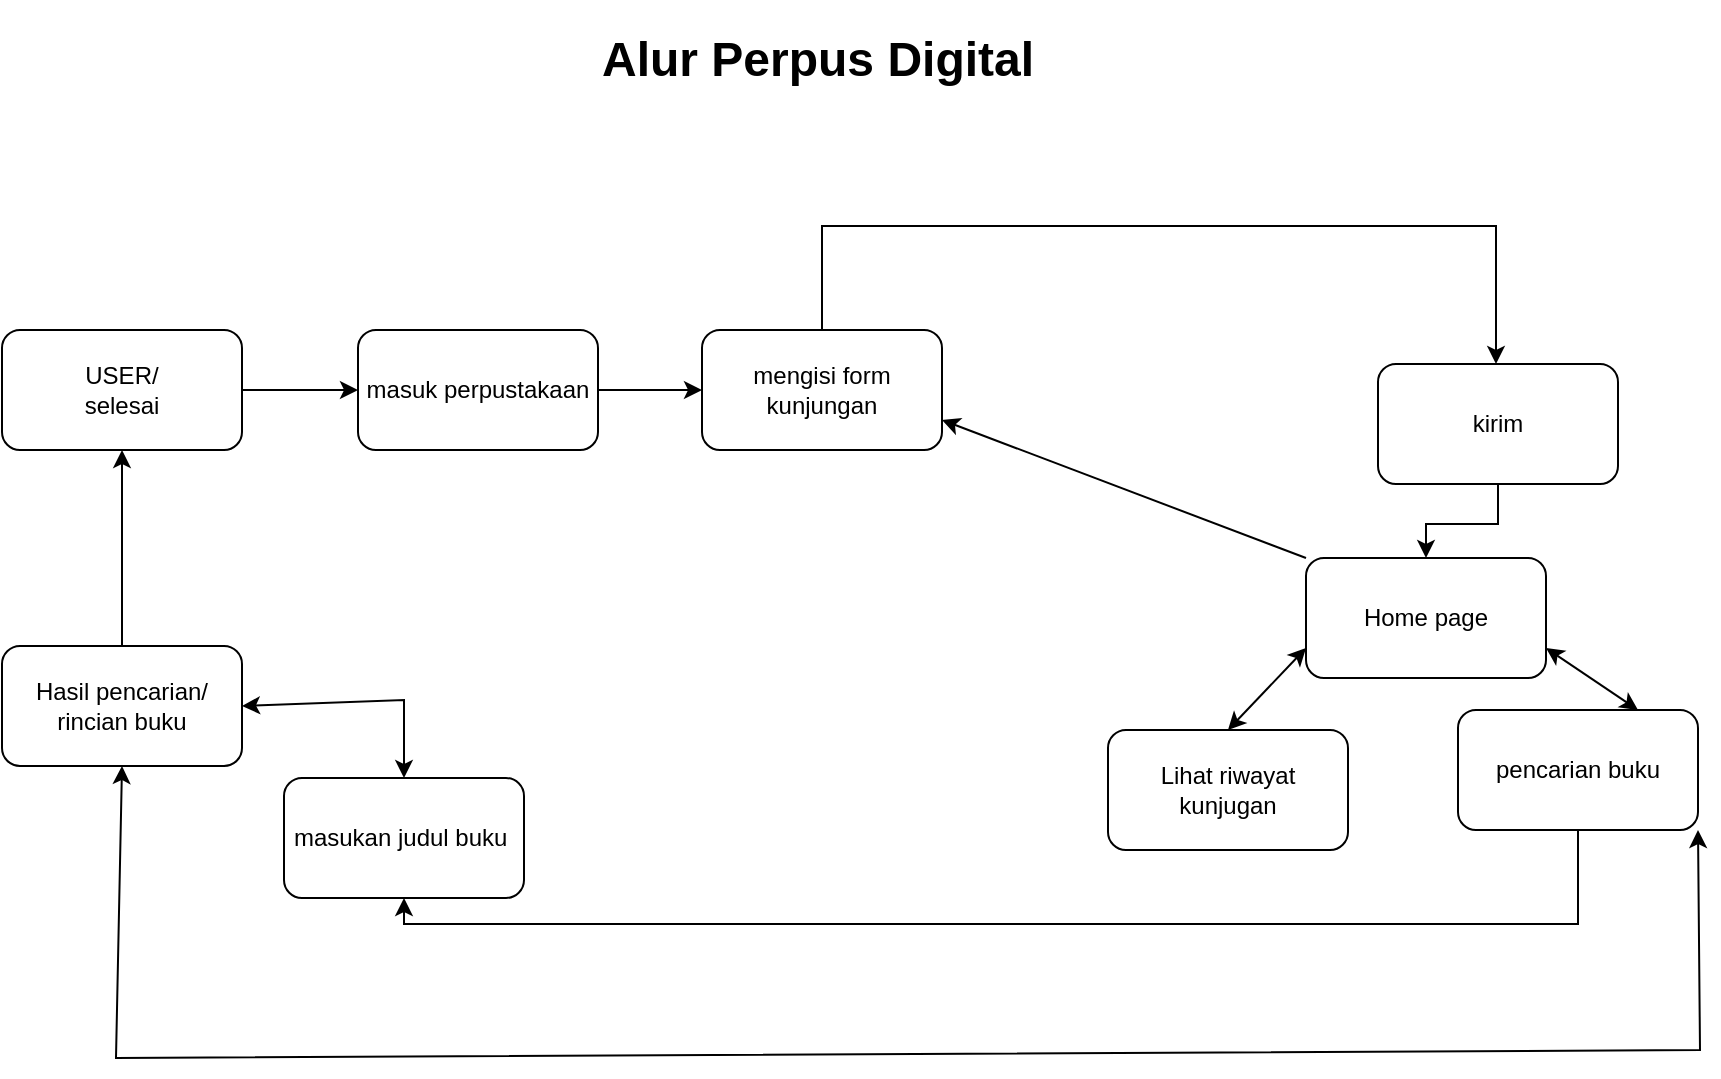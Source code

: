 <mxfile version="23.0.1" type="github">
  <diagram name="Page-1" id="OGGaIlv-KNZGb28KVy43">
    <mxGraphModel dx="1044" dy="566" grid="0" gridSize="10" guides="1" tooltips="1" connect="1" arrows="1" fold="1" page="1" pageScale="1" pageWidth="1000" pageHeight="700" math="0" shadow="0">
      <root>
        <mxCell id="0" />
        <mxCell id="1" parent="0" />
        <mxCell id="1gppi2BBTngN58t2nk6n-1" value="USER/&lt;br&gt;selesai" style="rounded=1;whiteSpace=wrap;html=1;" parent="1" vertex="1">
          <mxGeometry x="90" y="176" width="120" height="60" as="geometry" />
        </mxCell>
        <mxCell id="1gppi2BBTngN58t2nk6n-2" value="masuk perpustakaan" style="rounded=1;whiteSpace=wrap;html=1;" parent="1" vertex="1">
          <mxGeometry x="268" y="176" width="120" height="60" as="geometry" />
        </mxCell>
        <mxCell id="1gppi2BBTngN58t2nk6n-27" value="" style="edgeStyle=orthogonalEdgeStyle;rounded=0;orthogonalLoop=1;jettySize=auto;html=1;" parent="1" source="1gppi2BBTngN58t2nk6n-3" target="1gppi2BBTngN58t2nk6n-26" edge="1">
          <mxGeometry relative="1" as="geometry">
            <Array as="points">
              <mxPoint x="500" y="124" />
              <mxPoint x="837" y="124" />
            </Array>
          </mxGeometry>
        </mxCell>
        <mxCell id="1gppi2BBTngN58t2nk6n-3" value="mengisi form kunjungan" style="rounded=1;whiteSpace=wrap;html=1;" parent="1" vertex="1">
          <mxGeometry x="440" y="176" width="120" height="60" as="geometry" />
        </mxCell>
        <mxCell id="1gppi2BBTngN58t2nk6n-4" value="Lihat riwayat kunjugan" style="rounded=1;whiteSpace=wrap;html=1;" parent="1" vertex="1">
          <mxGeometry x="643" y="376" width="120" height="60" as="geometry" />
        </mxCell>
        <mxCell id="1gppi2BBTngN58t2nk6n-38" value="" style="edgeStyle=orthogonalEdgeStyle;rounded=0;orthogonalLoop=1;jettySize=auto;html=1;" parent="1" source="1gppi2BBTngN58t2nk6n-5" target="1gppi2BBTngN58t2nk6n-37" edge="1">
          <mxGeometry relative="1" as="geometry">
            <Array as="points">
              <mxPoint x="878" y="473" />
              <mxPoint x="291" y="473" />
            </Array>
          </mxGeometry>
        </mxCell>
        <mxCell id="1gppi2BBTngN58t2nk6n-5" value="pencarian buku" style="rounded=1;whiteSpace=wrap;html=1;" parent="1" vertex="1">
          <mxGeometry x="818" y="366" width="120" height="60" as="geometry" />
        </mxCell>
        <mxCell id="1gppi2BBTngN58t2nk6n-16" value="" style="endArrow=classic;html=1;rounded=0;exitX=1;exitY=0.5;exitDx=0;exitDy=0;entryX=0;entryY=0.5;entryDx=0;entryDy=0;" parent="1" source="1gppi2BBTngN58t2nk6n-1" target="1gppi2BBTngN58t2nk6n-2" edge="1">
          <mxGeometry width="50" height="50" relative="1" as="geometry">
            <mxPoint x="510" y="220" as="sourcePoint" />
            <mxPoint x="560" y="170" as="targetPoint" />
          </mxGeometry>
        </mxCell>
        <mxCell id="1gppi2BBTngN58t2nk6n-17" value="" style="endArrow=classic;html=1;rounded=0;exitX=1;exitY=0.5;exitDx=0;exitDy=0;entryX=0;entryY=0.5;entryDx=0;entryDy=0;" parent="1" source="1gppi2BBTngN58t2nk6n-2" target="1gppi2BBTngN58t2nk6n-3" edge="1">
          <mxGeometry width="50" height="50" relative="1" as="geometry">
            <mxPoint x="510" y="220" as="sourcePoint" />
            <mxPoint x="560" y="170" as="targetPoint" />
          </mxGeometry>
        </mxCell>
        <mxCell id="5GtvdN909kj8j0ktF5aP-4" value="" style="edgeStyle=orthogonalEdgeStyle;rounded=0;orthogonalLoop=1;jettySize=auto;html=1;" edge="1" parent="1" source="1gppi2BBTngN58t2nk6n-26" target="5GtvdN909kj8j0ktF5aP-3">
          <mxGeometry relative="1" as="geometry" />
        </mxCell>
        <mxCell id="1gppi2BBTngN58t2nk6n-26" value="kirim" style="whiteSpace=wrap;html=1;rounded=1;" parent="1" vertex="1">
          <mxGeometry x="778" y="193" width="120" height="60" as="geometry" />
        </mxCell>
        <mxCell id="1gppi2BBTngN58t2nk6n-37" value="masukan judul buku&amp;nbsp;" style="rounded=1;whiteSpace=wrap;html=1;" parent="1" vertex="1">
          <mxGeometry x="231" y="400" width="120" height="60" as="geometry" />
        </mxCell>
        <mxCell id="1gppi2BBTngN58t2nk6n-39" value="Hasil pencarian/&lt;br&gt;rincian buku" style="rounded=1;whiteSpace=wrap;html=1;" parent="1" vertex="1">
          <mxGeometry x="90" y="334" width="120" height="60" as="geometry" />
        </mxCell>
        <mxCell id="1gppi2BBTngN58t2nk6n-45" value="" style="endArrow=classic;startArrow=classic;html=1;rounded=0;exitX=0.5;exitY=1;exitDx=0;exitDy=0;entryX=1;entryY=1;entryDx=0;entryDy=0;" parent="1" source="1gppi2BBTngN58t2nk6n-39" target="1gppi2BBTngN58t2nk6n-5" edge="1">
          <mxGeometry width="50" height="50" relative="1" as="geometry">
            <mxPoint x="400" y="170" as="sourcePoint" />
            <mxPoint x="485" y="360" as="targetPoint" />
            <Array as="points">
              <mxPoint x="147" y="540" />
              <mxPoint x="939" y="536" />
            </Array>
          </mxGeometry>
        </mxCell>
        <mxCell id="1gppi2BBTngN58t2nk6n-46" value="" style="endArrow=classic;html=1;rounded=0;entryX=0.5;entryY=1;entryDx=0;entryDy=0;exitX=0.5;exitY=0;exitDx=0;exitDy=0;" parent="1" source="1gppi2BBTngN58t2nk6n-39" target="1gppi2BBTngN58t2nk6n-1" edge="1">
          <mxGeometry width="50" height="50" relative="1" as="geometry">
            <mxPoint x="153" y="253" as="sourcePoint" />
            <mxPoint x="150.96" y="170.0" as="targetPoint" />
          </mxGeometry>
        </mxCell>
        <mxCell id="1gppi2BBTngN58t2nk6n-47" value="&lt;h1&gt;Alur Perpus Digital&lt;/h1&gt;" style="text;html=1;strokeColor=none;fillColor=none;spacing=5;spacingTop=-20;whiteSpace=wrap;overflow=hidden;rounded=0;" parent="1" vertex="1">
          <mxGeometry x="385" y="21" width="231" height="46" as="geometry" />
        </mxCell>
        <mxCell id="5GtvdN909kj8j0ktF5aP-3" value="Home page" style="whiteSpace=wrap;html=1;rounded=1;" vertex="1" parent="1">
          <mxGeometry x="742" y="290" width="120" height="60" as="geometry" />
        </mxCell>
        <mxCell id="5GtvdN909kj8j0ktF5aP-7" value="" style="endArrow=classic;html=1;rounded=0;entryX=1;entryY=0.75;entryDx=0;entryDy=0;exitX=0;exitY=0;exitDx=0;exitDy=0;" edge="1" parent="1" source="5GtvdN909kj8j0ktF5aP-3" target="1gppi2BBTngN58t2nk6n-3">
          <mxGeometry width="50" height="50" relative="1" as="geometry">
            <mxPoint x="475" y="398" as="sourcePoint" />
            <mxPoint x="525" y="348" as="targetPoint" />
          </mxGeometry>
        </mxCell>
        <mxCell id="5GtvdN909kj8j0ktF5aP-8" value="" style="endArrow=classic;startArrow=classic;html=1;rounded=0;entryX=0;entryY=0.75;entryDx=0;entryDy=0;exitX=0.5;exitY=0;exitDx=0;exitDy=0;" edge="1" parent="1" source="1gppi2BBTngN58t2nk6n-4" target="5GtvdN909kj8j0ktF5aP-3">
          <mxGeometry width="50" height="50" relative="1" as="geometry">
            <mxPoint x="475" y="398" as="sourcePoint" />
            <mxPoint x="525" y="348" as="targetPoint" />
          </mxGeometry>
        </mxCell>
        <mxCell id="5GtvdN909kj8j0ktF5aP-9" value="" style="endArrow=classic;startArrow=classic;html=1;rounded=0;entryX=1;entryY=0.75;entryDx=0;entryDy=0;exitX=0.75;exitY=0;exitDx=0;exitDy=0;" edge="1" parent="1" source="1gppi2BBTngN58t2nk6n-5" target="5GtvdN909kj8j0ktF5aP-3">
          <mxGeometry width="50" height="50" relative="1" as="geometry">
            <mxPoint x="475" y="398" as="sourcePoint" />
            <mxPoint x="525" y="348" as="targetPoint" />
          </mxGeometry>
        </mxCell>
        <mxCell id="5GtvdN909kj8j0ktF5aP-10" value="" style="endArrow=classic;startArrow=classic;html=1;rounded=0;exitX=1;exitY=0.5;exitDx=0;exitDy=0;entryX=0.5;entryY=0;entryDx=0;entryDy=0;" edge="1" parent="1" source="1gppi2BBTngN58t2nk6n-39" target="1gppi2BBTngN58t2nk6n-37">
          <mxGeometry width="50" height="50" relative="1" as="geometry">
            <mxPoint x="475" y="247" as="sourcePoint" />
            <mxPoint x="342" y="356" as="targetPoint" />
            <Array as="points">
              <mxPoint x="291" y="361" />
            </Array>
          </mxGeometry>
        </mxCell>
      </root>
    </mxGraphModel>
  </diagram>
</mxfile>
